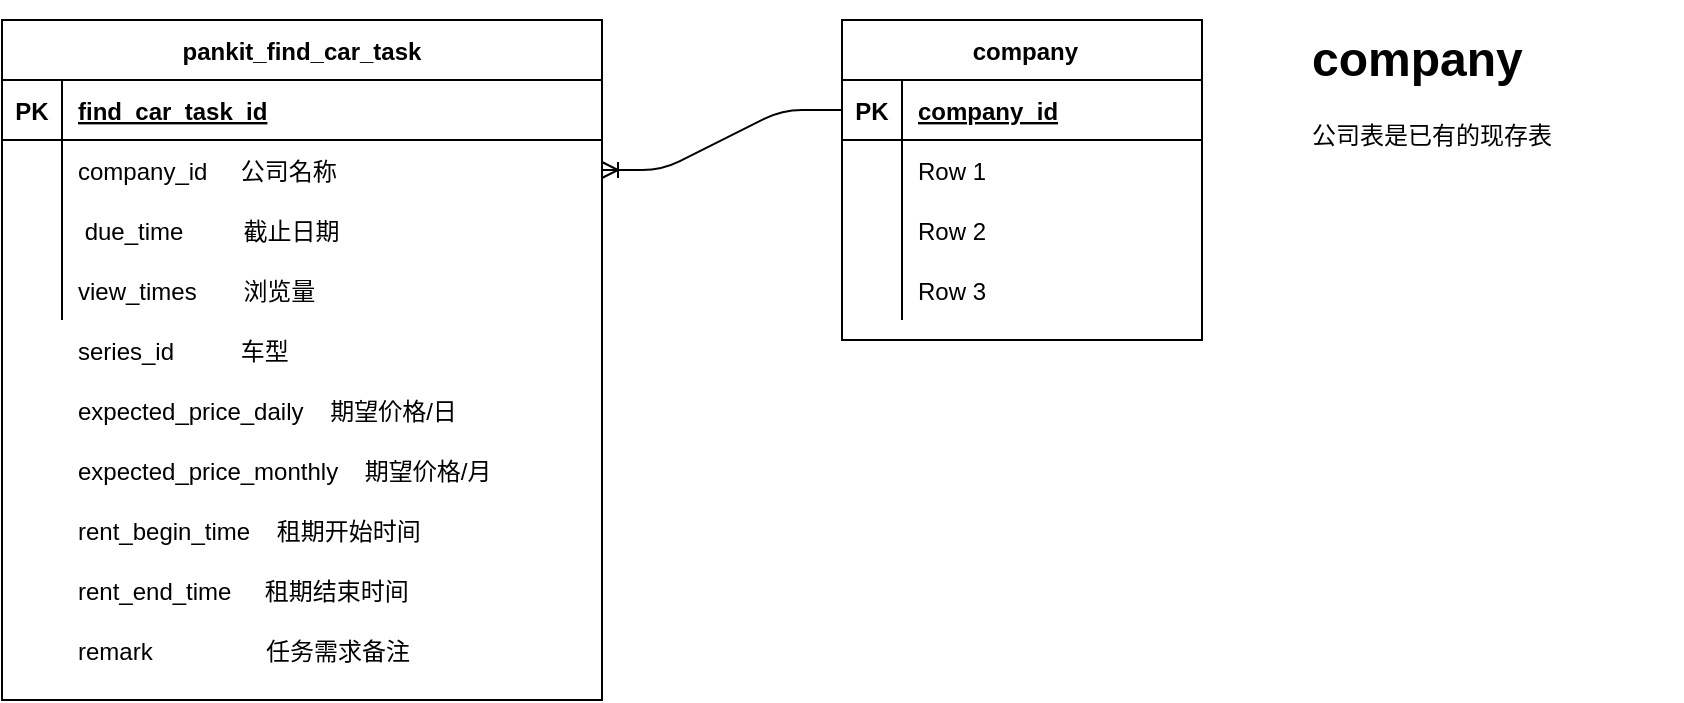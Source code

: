 <mxfile version="14.7.5" type="github">
  <diagram id="8k5BUobeZM2Fq3TYLOyZ" name="Page-1">
    <mxGraphModel dx="946" dy="516" grid="1" gridSize="10" guides="1" tooltips="1" connect="1" arrows="1" fold="1" page="1" pageScale="1" pageWidth="827" pageHeight="1169" math="0" shadow="0">
      <root>
        <mxCell id="0" />
        <mxCell id="1" parent="0" />
        <mxCell id="n1vq1RGN9CpY1nImC2C8-1" value="pankit_find_car_task" style="shape=table;startSize=30;container=1;collapsible=1;childLayout=tableLayout;fixedRows=1;rowLines=0;fontStyle=1;align=center;resizeLast=1;" vertex="1" parent="1">
          <mxGeometry x="80" y="40" width="300" height="340" as="geometry" />
        </mxCell>
        <mxCell id="n1vq1RGN9CpY1nImC2C8-2" value="" style="shape=partialRectangle;collapsible=0;dropTarget=0;pointerEvents=0;fillColor=none;top=0;left=0;bottom=1;right=0;points=[[0,0.5],[1,0.5]];portConstraint=eastwest;" vertex="1" parent="n1vq1RGN9CpY1nImC2C8-1">
          <mxGeometry y="30" width="300" height="30" as="geometry" />
        </mxCell>
        <mxCell id="n1vq1RGN9CpY1nImC2C8-3" value="PK" style="shape=partialRectangle;connectable=0;fillColor=none;top=0;left=0;bottom=0;right=0;fontStyle=1;overflow=hidden;" vertex="1" parent="n1vq1RGN9CpY1nImC2C8-2">
          <mxGeometry width="30" height="30" as="geometry" />
        </mxCell>
        <mxCell id="n1vq1RGN9CpY1nImC2C8-4" value="find_car_task_id" style="shape=partialRectangle;connectable=0;fillColor=none;top=0;left=0;bottom=0;right=0;align=left;spacingLeft=6;fontStyle=5;overflow=hidden;" vertex="1" parent="n1vq1RGN9CpY1nImC2C8-2">
          <mxGeometry x="30" width="270" height="30" as="geometry" />
        </mxCell>
        <mxCell id="n1vq1RGN9CpY1nImC2C8-5" value="" style="shape=partialRectangle;collapsible=0;dropTarget=0;pointerEvents=0;fillColor=none;top=0;left=0;bottom=0;right=0;points=[[0,0.5],[1,0.5]];portConstraint=eastwest;" vertex="1" parent="n1vq1RGN9CpY1nImC2C8-1">
          <mxGeometry y="60" width="300" height="30" as="geometry" />
        </mxCell>
        <mxCell id="n1vq1RGN9CpY1nImC2C8-6" value="" style="shape=partialRectangle;connectable=0;fillColor=none;top=0;left=0;bottom=0;right=0;editable=1;overflow=hidden;" vertex="1" parent="n1vq1RGN9CpY1nImC2C8-5">
          <mxGeometry width="30" height="30" as="geometry" />
        </mxCell>
        <mxCell id="n1vq1RGN9CpY1nImC2C8-7" value="company_id     公司名称" style="shape=partialRectangle;connectable=0;fillColor=none;top=0;left=0;bottom=0;right=0;align=left;spacingLeft=6;overflow=hidden;" vertex="1" parent="n1vq1RGN9CpY1nImC2C8-5">
          <mxGeometry x="30" width="270" height="30" as="geometry" />
        </mxCell>
        <mxCell id="n1vq1RGN9CpY1nImC2C8-8" value="" style="shape=partialRectangle;collapsible=0;dropTarget=0;pointerEvents=0;fillColor=none;top=0;left=0;bottom=0;right=0;points=[[0,0.5],[1,0.5]];portConstraint=eastwest;" vertex="1" parent="n1vq1RGN9CpY1nImC2C8-1">
          <mxGeometry y="90" width="300" height="30" as="geometry" />
        </mxCell>
        <mxCell id="n1vq1RGN9CpY1nImC2C8-9" value="" style="shape=partialRectangle;connectable=0;fillColor=none;top=0;left=0;bottom=0;right=0;editable=1;overflow=hidden;" vertex="1" parent="n1vq1RGN9CpY1nImC2C8-8">
          <mxGeometry width="30" height="30" as="geometry" />
        </mxCell>
        <mxCell id="n1vq1RGN9CpY1nImC2C8-10" value=" due_time         截止日期" style="shape=partialRectangle;connectable=0;fillColor=none;top=0;left=0;bottom=0;right=0;align=left;spacingLeft=6;overflow=hidden;" vertex="1" parent="n1vq1RGN9CpY1nImC2C8-8">
          <mxGeometry x="30" width="270" height="30" as="geometry" />
        </mxCell>
        <mxCell id="n1vq1RGN9CpY1nImC2C8-11" value="" style="shape=partialRectangle;collapsible=0;dropTarget=0;pointerEvents=0;fillColor=none;top=0;left=0;bottom=0;right=0;points=[[0,0.5],[1,0.5]];portConstraint=eastwest;" vertex="1" parent="n1vq1RGN9CpY1nImC2C8-1">
          <mxGeometry y="120" width="300" height="30" as="geometry" />
        </mxCell>
        <mxCell id="n1vq1RGN9CpY1nImC2C8-12" value="" style="shape=partialRectangle;connectable=0;fillColor=none;top=0;left=0;bottom=0;right=0;editable=1;overflow=hidden;" vertex="1" parent="n1vq1RGN9CpY1nImC2C8-11">
          <mxGeometry width="30" height="30" as="geometry" />
        </mxCell>
        <mxCell id="n1vq1RGN9CpY1nImC2C8-13" value="view_times       浏览量" style="shape=partialRectangle;connectable=0;fillColor=none;top=0;left=0;bottom=0;right=0;align=left;spacingLeft=6;overflow=hidden;" vertex="1" parent="n1vq1RGN9CpY1nImC2C8-11">
          <mxGeometry x="30" width="270" height="30" as="geometry" />
        </mxCell>
        <mxCell id="n1vq1RGN9CpY1nImC2C8-14" value="series_id          车型" style="shape=partialRectangle;connectable=0;fillColor=none;top=0;left=0;bottom=0;right=0;align=left;spacingLeft=6;overflow=hidden;" vertex="1" parent="1">
          <mxGeometry x="110" y="190" width="150" height="30" as="geometry" />
        </mxCell>
        <mxCell id="n1vq1RGN9CpY1nImC2C8-15" value="expected_price_daily    期望价格/日" style="shape=partialRectangle;connectable=0;fillColor=none;top=0;left=0;bottom=0;right=0;align=left;spacingLeft=6;overflow=hidden;" vertex="1" parent="1">
          <mxGeometry x="110" y="220" width="210" height="30" as="geometry" />
        </mxCell>
        <mxCell id="n1vq1RGN9CpY1nImC2C8-16" value="expected_price_monthly    期望价格/月" style="shape=partialRectangle;connectable=0;fillColor=none;top=0;left=0;bottom=0;right=0;align=left;spacingLeft=6;overflow=hidden;" vertex="1" parent="1">
          <mxGeometry x="110" y="250" width="220" height="30" as="geometry" />
        </mxCell>
        <mxCell id="n1vq1RGN9CpY1nImC2C8-17" value="rent_begin_time    租期开始时间" style="shape=partialRectangle;connectable=0;fillColor=none;top=0;left=0;bottom=0;right=0;align=left;spacingLeft=6;overflow=hidden;" vertex="1" parent="1">
          <mxGeometry x="110" y="280" width="220" height="30" as="geometry" />
        </mxCell>
        <mxCell id="n1vq1RGN9CpY1nImC2C8-18" value="rent_end_time     租期结束时间" style="shape=partialRectangle;connectable=0;fillColor=none;top=0;left=0;bottom=0;right=0;align=left;spacingLeft=6;overflow=hidden;" vertex="1" parent="1">
          <mxGeometry x="110" y="310" width="220" height="30" as="geometry" />
        </mxCell>
        <mxCell id="n1vq1RGN9CpY1nImC2C8-19" value="remark                 任务需求备注    " style="shape=partialRectangle;connectable=0;fillColor=none;top=0;left=0;bottom=0;right=0;align=left;spacingLeft=6;overflow=hidden;" vertex="1" parent="1">
          <mxGeometry x="110" y="340" width="220" height="30" as="geometry" />
        </mxCell>
        <mxCell id="n1vq1RGN9CpY1nImC2C8-20" value=" company" style="shape=table;startSize=30;container=1;collapsible=1;childLayout=tableLayout;fixedRows=1;rowLines=0;fontStyle=1;align=center;resizeLast=1;" vertex="1" parent="1">
          <mxGeometry x="500" y="40" width="180" height="160" as="geometry" />
        </mxCell>
        <mxCell id="n1vq1RGN9CpY1nImC2C8-21" value="" style="shape=partialRectangle;collapsible=0;dropTarget=0;pointerEvents=0;fillColor=none;top=0;left=0;bottom=1;right=0;points=[[0,0.5],[1,0.5]];portConstraint=eastwest;" vertex="1" parent="n1vq1RGN9CpY1nImC2C8-20">
          <mxGeometry y="30" width="180" height="30" as="geometry" />
        </mxCell>
        <mxCell id="n1vq1RGN9CpY1nImC2C8-22" value="PK" style="shape=partialRectangle;connectable=0;fillColor=none;top=0;left=0;bottom=0;right=0;fontStyle=1;overflow=hidden;" vertex="1" parent="n1vq1RGN9CpY1nImC2C8-21">
          <mxGeometry width="30" height="30" as="geometry" />
        </mxCell>
        <mxCell id="n1vq1RGN9CpY1nImC2C8-23" value="company_id" style="shape=partialRectangle;connectable=0;fillColor=none;top=0;left=0;bottom=0;right=0;align=left;spacingLeft=6;fontStyle=5;overflow=hidden;" vertex="1" parent="n1vq1RGN9CpY1nImC2C8-21">
          <mxGeometry x="30" width="150" height="30" as="geometry" />
        </mxCell>
        <mxCell id="n1vq1RGN9CpY1nImC2C8-24" value="" style="shape=partialRectangle;collapsible=0;dropTarget=0;pointerEvents=0;fillColor=none;top=0;left=0;bottom=0;right=0;points=[[0,0.5],[1,0.5]];portConstraint=eastwest;" vertex="1" parent="n1vq1RGN9CpY1nImC2C8-20">
          <mxGeometry y="60" width="180" height="30" as="geometry" />
        </mxCell>
        <mxCell id="n1vq1RGN9CpY1nImC2C8-25" value="" style="shape=partialRectangle;connectable=0;fillColor=none;top=0;left=0;bottom=0;right=0;editable=1;overflow=hidden;" vertex="1" parent="n1vq1RGN9CpY1nImC2C8-24">
          <mxGeometry width="30" height="30" as="geometry" />
        </mxCell>
        <mxCell id="n1vq1RGN9CpY1nImC2C8-26" value="Row 1" style="shape=partialRectangle;connectable=0;fillColor=none;top=0;left=0;bottom=0;right=0;align=left;spacingLeft=6;overflow=hidden;" vertex="1" parent="n1vq1RGN9CpY1nImC2C8-24">
          <mxGeometry x="30" width="150" height="30" as="geometry" />
        </mxCell>
        <mxCell id="n1vq1RGN9CpY1nImC2C8-27" value="" style="shape=partialRectangle;collapsible=0;dropTarget=0;pointerEvents=0;fillColor=none;top=0;left=0;bottom=0;right=0;points=[[0,0.5],[1,0.5]];portConstraint=eastwest;" vertex="1" parent="n1vq1RGN9CpY1nImC2C8-20">
          <mxGeometry y="90" width="180" height="30" as="geometry" />
        </mxCell>
        <mxCell id="n1vq1RGN9CpY1nImC2C8-28" value="" style="shape=partialRectangle;connectable=0;fillColor=none;top=0;left=0;bottom=0;right=0;editable=1;overflow=hidden;" vertex="1" parent="n1vq1RGN9CpY1nImC2C8-27">
          <mxGeometry width="30" height="30" as="geometry" />
        </mxCell>
        <mxCell id="n1vq1RGN9CpY1nImC2C8-29" value="Row 2" style="shape=partialRectangle;connectable=0;fillColor=none;top=0;left=0;bottom=0;right=0;align=left;spacingLeft=6;overflow=hidden;" vertex="1" parent="n1vq1RGN9CpY1nImC2C8-27">
          <mxGeometry x="30" width="150" height="30" as="geometry" />
        </mxCell>
        <mxCell id="n1vq1RGN9CpY1nImC2C8-30" value="" style="shape=partialRectangle;collapsible=0;dropTarget=0;pointerEvents=0;fillColor=none;top=0;left=0;bottom=0;right=0;points=[[0,0.5],[1,0.5]];portConstraint=eastwest;" vertex="1" parent="n1vq1RGN9CpY1nImC2C8-20">
          <mxGeometry y="120" width="180" height="30" as="geometry" />
        </mxCell>
        <mxCell id="n1vq1RGN9CpY1nImC2C8-31" value="" style="shape=partialRectangle;connectable=0;fillColor=none;top=0;left=0;bottom=0;right=0;editable=1;overflow=hidden;" vertex="1" parent="n1vq1RGN9CpY1nImC2C8-30">
          <mxGeometry width="30" height="30" as="geometry" />
        </mxCell>
        <mxCell id="n1vq1RGN9CpY1nImC2C8-32" value="Row 3" style="shape=partialRectangle;connectable=0;fillColor=none;top=0;left=0;bottom=0;right=0;align=left;spacingLeft=6;overflow=hidden;" vertex="1" parent="n1vq1RGN9CpY1nImC2C8-30">
          <mxGeometry x="30" width="150" height="30" as="geometry" />
        </mxCell>
        <mxCell id="n1vq1RGN9CpY1nImC2C8-33" value="&lt;h1&gt;company&lt;/h1&gt;&lt;p&gt;公司表是已有的现存表&lt;/p&gt;" style="text;html=1;strokeColor=none;fillColor=none;spacing=5;spacingTop=-20;whiteSpace=wrap;overflow=hidden;rounded=0;" vertex="1" parent="1">
          <mxGeometry x="730" y="40" width="190" height="120" as="geometry" />
        </mxCell>
        <mxCell id="n1vq1RGN9CpY1nImC2C8-44" value="" style="edgeStyle=entityRelationEdgeStyle;fontSize=12;html=1;endArrow=ERoneToMany;exitX=0;exitY=0.5;exitDx=0;exitDy=0;entryX=1;entryY=0.5;entryDx=0;entryDy=0;" edge="1" parent="1" source="n1vq1RGN9CpY1nImC2C8-21" target="n1vq1RGN9CpY1nImC2C8-5">
          <mxGeometry width="100" height="100" relative="1" as="geometry">
            <mxPoint x="420" y="330" as="sourcePoint" />
            <mxPoint x="520" y="230" as="targetPoint" />
          </mxGeometry>
        </mxCell>
      </root>
    </mxGraphModel>
  </diagram>
</mxfile>
